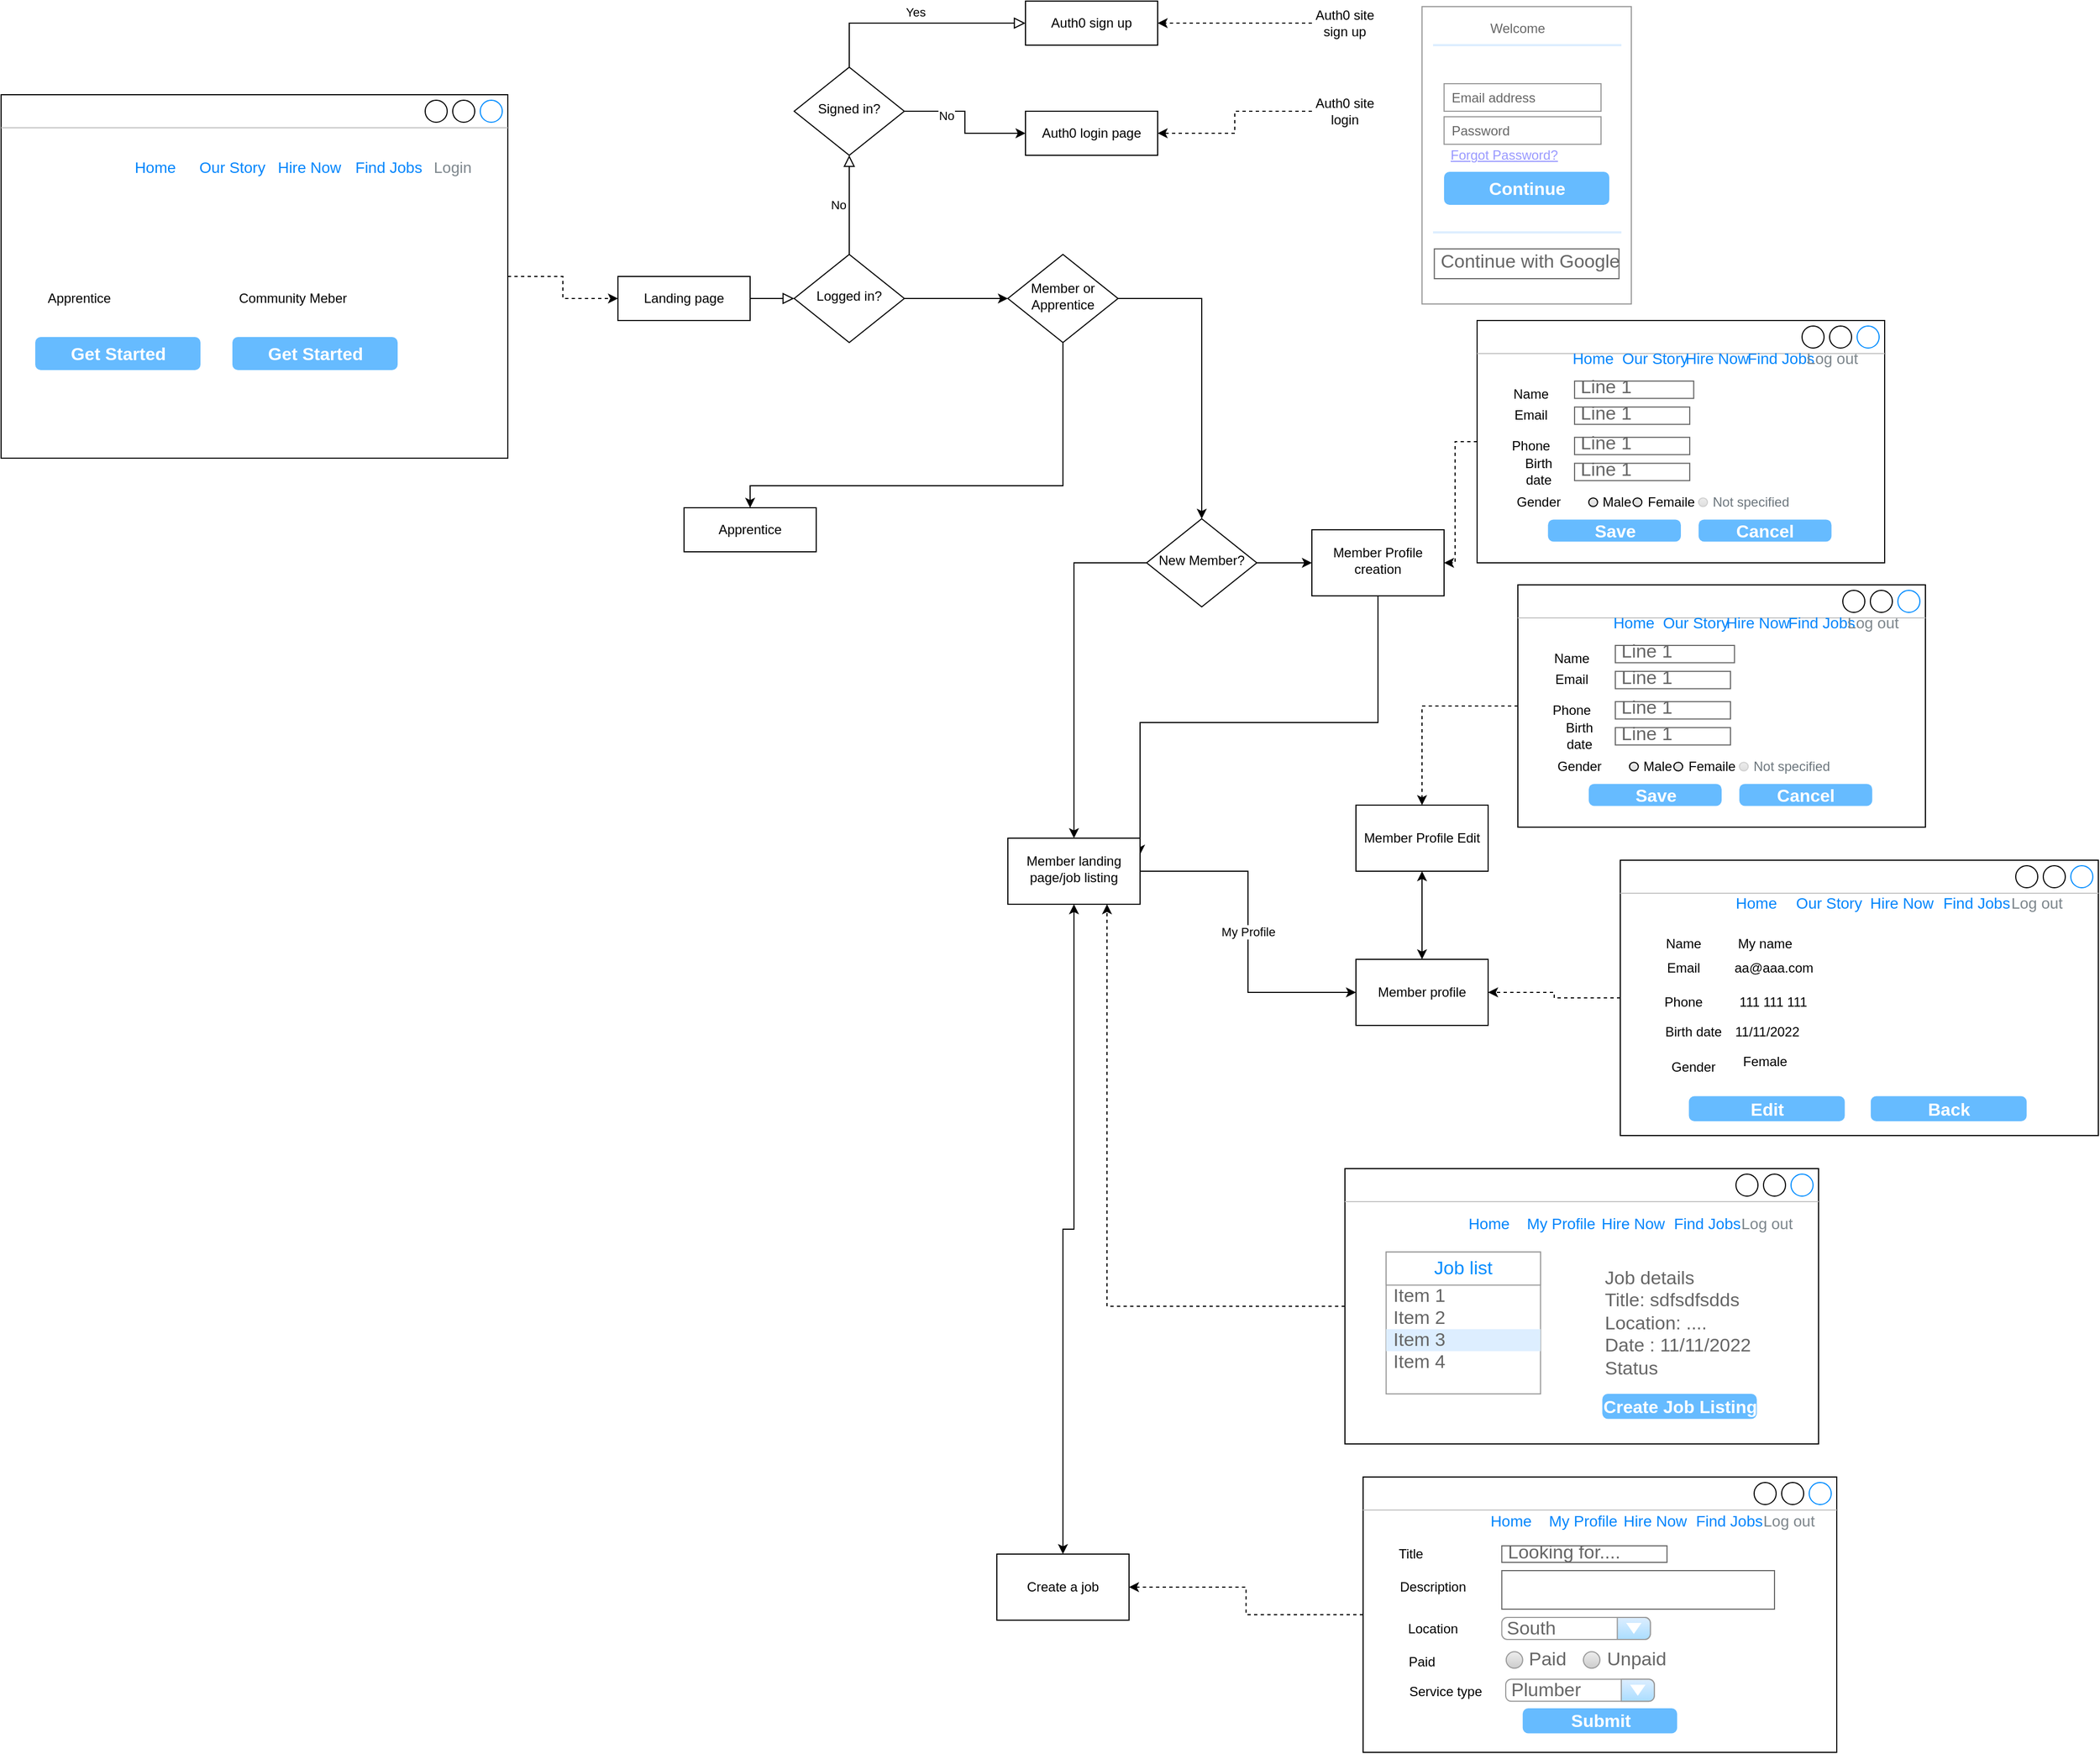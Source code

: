 <mxfile version="15.9.1" type="github">
  <diagram id="C5RBs43oDa-KdzZeNtuy" name="Page-1">
    <mxGraphModel dx="4432" dy="1905" grid="1" gridSize="10" guides="1" tooltips="1" connect="1" arrows="1" fold="1" page="1" pageScale="1" pageWidth="827" pageHeight="1169" math="0" shadow="0">
      <root>
        <mxCell id="WIyWlLk6GJQsqaUBKTNV-0" />
        <mxCell id="WIyWlLk6GJQsqaUBKTNV-1" parent="WIyWlLk6GJQsqaUBKTNV-0" />
        <mxCell id="WIyWlLk6GJQsqaUBKTNV-2" value="" style="rounded=0;html=1;jettySize=auto;orthogonalLoop=1;fontSize=11;endArrow=block;endFill=0;endSize=8;strokeWidth=1;shadow=0;labelBackgroundColor=none;edgeStyle=orthogonalEdgeStyle;" parent="WIyWlLk6GJQsqaUBKTNV-1" source="WIyWlLk6GJQsqaUBKTNV-3" target="WIyWlLk6GJQsqaUBKTNV-6" edge="1">
          <mxGeometry relative="1" as="geometry" />
        </mxCell>
        <mxCell id="WIyWlLk6GJQsqaUBKTNV-3" value="Landing page" style="rounded=0;whiteSpace=wrap;html=1;fontSize=12;glass=0;strokeWidth=1;shadow=0;" parent="WIyWlLk6GJQsqaUBKTNV-1" vertex="1">
          <mxGeometry x="10" y="260" width="120" height="40" as="geometry" />
        </mxCell>
        <mxCell id="WIyWlLk6GJQsqaUBKTNV-5" value="No" style="edgeStyle=orthogonalEdgeStyle;rounded=0;html=1;jettySize=auto;orthogonalLoop=1;fontSize=11;endArrow=block;endFill=0;endSize=8;strokeWidth=1;shadow=0;labelBackgroundColor=none;entryX=0.5;entryY=1;entryDx=0;entryDy=0;exitX=0.5;exitY=0;exitDx=0;exitDy=0;" parent="WIyWlLk6GJQsqaUBKTNV-1" source="WIyWlLk6GJQsqaUBKTNV-6" target="eFTnabdDzmHTs7a5SszN-0" edge="1">
          <mxGeometry y="10" relative="1" as="geometry">
            <mxPoint as="offset" />
          </mxGeometry>
        </mxCell>
        <mxCell id="eFTnabdDzmHTs7a5SszN-3" value="" style="edgeStyle=orthogonalEdgeStyle;rounded=0;orthogonalLoop=1;jettySize=auto;html=1;" edge="1" parent="WIyWlLk6GJQsqaUBKTNV-1" source="WIyWlLk6GJQsqaUBKTNV-6" target="eFTnabdDzmHTs7a5SszN-2">
          <mxGeometry relative="1" as="geometry" />
        </mxCell>
        <mxCell id="WIyWlLk6GJQsqaUBKTNV-6" value="Logged in?" style="rhombus;whiteSpace=wrap;html=1;shadow=0;fontFamily=Helvetica;fontSize=12;align=center;strokeWidth=1;spacing=6;spacingTop=-4;" parent="WIyWlLk6GJQsqaUBKTNV-1" vertex="1">
          <mxGeometry x="170" y="240" width="100" height="80" as="geometry" />
        </mxCell>
        <mxCell id="WIyWlLk6GJQsqaUBKTNV-7" value="Auth0 login page" style="rounded=0;whiteSpace=wrap;html=1;fontSize=12;glass=0;strokeWidth=1;shadow=0;" parent="WIyWlLk6GJQsqaUBKTNV-1" vertex="1">
          <mxGeometry x="380" y="110" width="120" height="40" as="geometry" />
        </mxCell>
        <mxCell id="WIyWlLk6GJQsqaUBKTNV-9" value="Yes" style="edgeStyle=orthogonalEdgeStyle;rounded=0;html=1;jettySize=auto;orthogonalLoop=1;fontSize=11;endArrow=block;endFill=0;endSize=8;strokeWidth=1;shadow=0;labelBackgroundColor=none;exitX=0.5;exitY=0;exitDx=0;exitDy=0;entryX=0;entryY=0.5;entryDx=0;entryDy=0;" parent="WIyWlLk6GJQsqaUBKTNV-1" source="eFTnabdDzmHTs7a5SszN-0" target="WIyWlLk6GJQsqaUBKTNV-12" edge="1">
          <mxGeometry y="10" relative="1" as="geometry">
            <mxPoint as="offset" />
            <mxPoint x="270" y="400" as="sourcePoint" />
          </mxGeometry>
        </mxCell>
        <mxCell id="WIyWlLk6GJQsqaUBKTNV-11" value="Apprentice" style="rounded=0;whiteSpace=wrap;html=1;fontSize=12;glass=0;strokeWidth=1;shadow=0;" parent="WIyWlLk6GJQsqaUBKTNV-1" vertex="1">
          <mxGeometry x="70" y="470" width="120" height="40" as="geometry" />
        </mxCell>
        <mxCell id="WIyWlLk6GJQsqaUBKTNV-12" value="Auth0 sign up" style="rounded=0;whiteSpace=wrap;html=1;fontSize=12;glass=0;strokeWidth=1;shadow=0;" parent="WIyWlLk6GJQsqaUBKTNV-1" vertex="1">
          <mxGeometry x="380" y="10" width="120" height="40" as="geometry" />
        </mxCell>
        <mxCell id="eFTnabdDzmHTs7a5SszN-1" value="" style="edgeStyle=orthogonalEdgeStyle;rounded=0;orthogonalLoop=1;jettySize=auto;html=1;" edge="1" parent="WIyWlLk6GJQsqaUBKTNV-1" source="eFTnabdDzmHTs7a5SszN-0" target="WIyWlLk6GJQsqaUBKTNV-7">
          <mxGeometry relative="1" as="geometry" />
        </mxCell>
        <mxCell id="eFTnabdDzmHTs7a5SszN-11" value="No" style="edgeLabel;html=1;align=center;verticalAlign=middle;resizable=0;points=[];" vertex="1" connectable="0" parent="eFTnabdDzmHTs7a5SszN-1">
          <mxGeometry x="-0.414" y="-4" relative="1" as="geometry">
            <mxPoint as="offset" />
          </mxGeometry>
        </mxCell>
        <mxCell id="eFTnabdDzmHTs7a5SszN-0" value="Signed in?" style="rhombus;whiteSpace=wrap;html=1;shadow=0;fontFamily=Helvetica;fontSize=12;align=center;strokeWidth=1;spacing=6;spacingTop=-4;" vertex="1" parent="WIyWlLk6GJQsqaUBKTNV-1">
          <mxGeometry x="170" y="70" width="100" height="80" as="geometry" />
        </mxCell>
        <mxCell id="eFTnabdDzmHTs7a5SszN-4" value="" style="edgeStyle=orthogonalEdgeStyle;rounded=0;orthogonalLoop=1;jettySize=auto;html=1;exitX=0.5;exitY=1;exitDx=0;exitDy=0;" edge="1" parent="WIyWlLk6GJQsqaUBKTNV-1" source="eFTnabdDzmHTs7a5SszN-2" target="WIyWlLk6GJQsqaUBKTNV-11">
          <mxGeometry relative="1" as="geometry">
            <Array as="points">
              <mxPoint x="414" y="450" />
              <mxPoint x="130" y="450" />
            </Array>
          </mxGeometry>
        </mxCell>
        <mxCell id="eFTnabdDzmHTs7a5SszN-8" value="" style="edgeStyle=orthogonalEdgeStyle;rounded=0;orthogonalLoop=1;jettySize=auto;html=1;entryX=0.5;entryY=0;entryDx=0;entryDy=0;" edge="1" parent="WIyWlLk6GJQsqaUBKTNV-1" source="eFTnabdDzmHTs7a5SszN-2" target="eFTnabdDzmHTs7a5SszN-56">
          <mxGeometry relative="1" as="geometry" />
        </mxCell>
        <mxCell id="eFTnabdDzmHTs7a5SszN-2" value="Member or Apprentice" style="rhombus;whiteSpace=wrap;html=1;shadow=0;fontFamily=Helvetica;fontSize=12;align=center;strokeWidth=1;spacing=6;spacingTop=-4;" vertex="1" parent="WIyWlLk6GJQsqaUBKTNV-1">
          <mxGeometry x="364" y="240" width="100" height="80" as="geometry" />
        </mxCell>
        <mxCell id="eFTnabdDzmHTs7a5SszN-105" style="edgeStyle=orthogonalEdgeStyle;rounded=0;orthogonalLoop=1;jettySize=auto;html=1;entryX=1;entryY=0.25;entryDx=0;entryDy=0;" edge="1" parent="WIyWlLk6GJQsqaUBKTNV-1" source="eFTnabdDzmHTs7a5SszN-7" target="eFTnabdDzmHTs7a5SszN-58">
          <mxGeometry relative="1" as="geometry">
            <Array as="points">
              <mxPoint x="700" y="665" />
            </Array>
          </mxGeometry>
        </mxCell>
        <mxCell id="eFTnabdDzmHTs7a5SszN-7" value="Member Profile creation" style="whiteSpace=wrap;html=1;shadow=0;strokeWidth=1;spacing=6;spacingTop=-4;" vertex="1" parent="WIyWlLk6GJQsqaUBKTNV-1">
          <mxGeometry x="640" y="490" width="120" height="60" as="geometry" />
        </mxCell>
        <mxCell id="eFTnabdDzmHTs7a5SszN-16" style="edgeStyle=orthogonalEdgeStyle;rounded=0;orthogonalLoop=1;jettySize=auto;html=1;entryX=1;entryY=0.5;entryDx=0;entryDy=0;dashed=1;" edge="1" parent="WIyWlLk6GJQsqaUBKTNV-1" source="eFTnabdDzmHTs7a5SszN-12" target="WIyWlLk6GJQsqaUBKTNV-12">
          <mxGeometry relative="1" as="geometry" />
        </mxCell>
        <mxCell id="eFTnabdDzmHTs7a5SszN-12" value="Auth0 site sign up" style="text;html=1;strokeColor=none;fillColor=none;align=center;verticalAlign=middle;whiteSpace=wrap;rounded=0;" vertex="1" parent="WIyWlLk6GJQsqaUBKTNV-1">
          <mxGeometry x="640" y="15" width="60" height="30" as="geometry" />
        </mxCell>
        <mxCell id="eFTnabdDzmHTs7a5SszN-15" style="edgeStyle=orthogonalEdgeStyle;rounded=0;orthogonalLoop=1;jettySize=auto;html=1;entryX=1;entryY=0.5;entryDx=0;entryDy=0;dashed=1;" edge="1" parent="WIyWlLk6GJQsqaUBKTNV-1" source="eFTnabdDzmHTs7a5SszN-13" target="WIyWlLk6GJQsqaUBKTNV-7">
          <mxGeometry relative="1" as="geometry" />
        </mxCell>
        <mxCell id="eFTnabdDzmHTs7a5SszN-13" value="Auth0 site login" style="text;html=1;strokeColor=none;fillColor=none;align=center;verticalAlign=middle;whiteSpace=wrap;rounded=0;" vertex="1" parent="WIyWlLk6GJQsqaUBKTNV-1">
          <mxGeometry x="640" y="95" width="60" height="30" as="geometry" />
        </mxCell>
        <mxCell id="eFTnabdDzmHTs7a5SszN-19" value="" style="strokeWidth=1;shadow=0;dashed=0;align=center;html=1;shape=mxgraph.mockup.forms.rrect;rSize=0;strokeColor=#999999;fillColor=#ffffff;rounded=0;" vertex="1" parent="WIyWlLk6GJQsqaUBKTNV-1">
          <mxGeometry x="740" y="15" width="190" height="270" as="geometry" />
        </mxCell>
        <mxCell id="eFTnabdDzmHTs7a5SszN-20" value="Welcome" style="strokeWidth=1;shadow=0;dashed=0;align=center;html=1;shape=mxgraph.mockup.forms.anchor;fontSize=12;fontColor=#666666;align=left;resizeWidth=1;spacingLeft=0;rounded=0;" vertex="1" parent="eFTnabdDzmHTs7a5SszN-19">
          <mxGeometry width="95" height="20" relative="1" as="geometry">
            <mxPoint x="60" y="10" as="offset" />
          </mxGeometry>
        </mxCell>
        <mxCell id="eFTnabdDzmHTs7a5SszN-21" value="" style="shape=line;strokeColor=#ddeeff;strokeWidth=2;html=1;resizeWidth=1;rounded=0;" vertex="1" parent="eFTnabdDzmHTs7a5SszN-19">
          <mxGeometry width="171" height="10" relative="1" as="geometry">
            <mxPoint x="10" y="30" as="offset" />
          </mxGeometry>
        </mxCell>
        <mxCell id="eFTnabdDzmHTs7a5SszN-23" value="Email address" style="strokeWidth=1;shadow=0;dashed=0;align=center;html=1;shape=mxgraph.mockup.forms.rrect;rSize=0;strokeColor=#999999;fontColor=#666666;align=left;spacingLeft=5;resizeWidth=1;rounded=0;" vertex="1" parent="eFTnabdDzmHTs7a5SszN-19">
          <mxGeometry width="142.5" height="25" relative="1" as="geometry">
            <mxPoint x="20" y="70" as="offset" />
          </mxGeometry>
        </mxCell>
        <mxCell id="eFTnabdDzmHTs7a5SszN-24" value="" style="strokeWidth=1;shadow=0;dashed=0;align=center;html=1;shape=mxgraph.mockup.forms.anchor;fontSize=12;fontColor=#666666;align=left;resizeWidth=1;spacingLeft=0;rounded=0;" vertex="1" parent="eFTnabdDzmHTs7a5SszN-19">
          <mxGeometry width="95" height="20" relative="1" as="geometry">
            <mxPoint x="10" y="95" as="offset" />
          </mxGeometry>
        </mxCell>
        <mxCell id="eFTnabdDzmHTs7a5SszN-25" value="Password" style="strokeWidth=1;shadow=0;dashed=0;align=center;html=1;shape=mxgraph.mockup.forms.rrect;rSize=0;strokeColor=#999999;fontColor=#666666;align=left;spacingLeft=5;resizeWidth=1;rounded=0;" vertex="1" parent="eFTnabdDzmHTs7a5SszN-19">
          <mxGeometry width="142.5" height="25" relative="1" as="geometry">
            <mxPoint x="20" y="100" as="offset" />
          </mxGeometry>
        </mxCell>
        <mxCell id="eFTnabdDzmHTs7a5SszN-26" value="Continue" style="strokeWidth=1;shadow=0;dashed=0;align=center;html=1;shape=mxgraph.mockup.forms.rrect;rSize=5;strokeColor=none;fontColor=#ffffff;fillColor=#66bbff;fontSize=16;fontStyle=1;rounded=0;" vertex="1" parent="eFTnabdDzmHTs7a5SszN-19">
          <mxGeometry y="1" width="150" height="30" relative="1" as="geometry">
            <mxPoint x="20" y="-120" as="offset" />
          </mxGeometry>
        </mxCell>
        <mxCell id="eFTnabdDzmHTs7a5SszN-27" value="Forgot Password?" style="strokeWidth=1;shadow=0;dashed=0;align=center;html=1;shape=mxgraph.mockup.forms.anchor;fontSize=12;fontColor=#9999ff;align=left;spacingLeft=0;fontStyle=4;resizeWidth=1;rounded=0;" vertex="1" parent="eFTnabdDzmHTs7a5SszN-19">
          <mxGeometry y="1" width="142.5" height="20" relative="1" as="geometry">
            <mxPoint x="24" y="-145" as="offset" />
          </mxGeometry>
        </mxCell>
        <mxCell id="eFTnabdDzmHTs7a5SszN-28" value="" style="shape=line;strokeColor=#ddeeff;strokeWidth=2;html=1;resizeWidth=1;rounded=0;" vertex="1" parent="eFTnabdDzmHTs7a5SszN-19">
          <mxGeometry y="1" width="171" height="10" relative="1" as="geometry">
            <mxPoint x="10" y="-70" as="offset" />
          </mxGeometry>
        </mxCell>
        <mxCell id="eFTnabdDzmHTs7a5SszN-31" value="Continue with Google" style="strokeWidth=1;shadow=0;dashed=0;align=center;html=1;shape=mxgraph.mockup.text.textBox;fontColor=#666666;align=left;fontSize=17;spacingLeft=4;spacingTop=-3;strokeColor=#666666;mainText=;rounded=0;" vertex="1" parent="eFTnabdDzmHTs7a5SszN-19">
          <mxGeometry x="11.176" y="220" width="167.647" height="27" as="geometry" />
        </mxCell>
        <mxCell id="eFTnabdDzmHTs7a5SszN-42" value="" style="group" vertex="1" connectable="0" parent="WIyWlLk6GJQsqaUBKTNV-1">
          <mxGeometry x="-550" y="95" width="460" height="330" as="geometry" />
        </mxCell>
        <mxCell id="eFTnabdDzmHTs7a5SszN-32" value="" style="strokeWidth=1;shadow=0;dashed=0;align=center;html=1;shape=mxgraph.mockup.containers.window;align=left;verticalAlign=top;spacingLeft=8;strokeColor2=#008cff;strokeColor3=#c4c4c4;fontColor=#666666;mainText=;fontSize=17;labelBackgroundColor=none;rounded=0;" vertex="1" parent="eFTnabdDzmHTs7a5SszN-42">
          <mxGeometry width="460" height="330" as="geometry" />
        </mxCell>
        <mxCell id="eFTnabdDzmHTs7a5SszN-33" value="Our Story" style="fillColor=none;strokeColor=none;fontSize=14;fontColor=#0085FC;rounded=0;" vertex="1" parent="eFTnabdDzmHTs7a5SszN-42">
          <mxGeometry x="170" y="50" width="80" height="30" as="geometry" />
        </mxCell>
        <mxCell id="eFTnabdDzmHTs7a5SszN-34" value="Hire Now" style="fillColor=none;strokeColor=none;fontSize=14;fontColor=#0085FC;rounded=0;" vertex="1" parent="eFTnabdDzmHTs7a5SszN-42">
          <mxGeometry x="250" y="50" width="60" height="30" as="geometry" />
        </mxCell>
        <mxCell id="eFTnabdDzmHTs7a5SszN-35" value="Find Jobs" style="fillColor=none;strokeColor=none;fontSize=14;fontColor=#0085FC;rounded=0;" vertex="1" parent="eFTnabdDzmHTs7a5SszN-42">
          <mxGeometry x="322" y="50" width="60" height="30" as="geometry" />
        </mxCell>
        <mxCell id="eFTnabdDzmHTs7a5SszN-36" value="Login" style="fillColor=none;strokeColor=none;fontSize=14;fontColor=#7D868C;rounded=0;" vertex="1" parent="eFTnabdDzmHTs7a5SszN-42">
          <mxGeometry x="370" y="50" width="80" height="30" as="geometry" />
        </mxCell>
        <mxCell id="eFTnabdDzmHTs7a5SszN-37" value="Home" style="fillColor=none;strokeColor=none;fontSize=14;fontColor=#0085FC;rounded=0;" vertex="1" parent="eFTnabdDzmHTs7a5SszN-42">
          <mxGeometry x="100" y="50" width="80" height="30" as="geometry" />
        </mxCell>
        <mxCell id="eFTnabdDzmHTs7a5SszN-38" value="Get Started" style="strokeWidth=1;shadow=0;dashed=0;align=center;html=1;shape=mxgraph.mockup.forms.rrect;rSize=5;strokeColor=none;fontColor=#ffffff;fillColor=#66bbff;fontSize=16;fontStyle=1;rounded=0;" vertex="1" parent="eFTnabdDzmHTs7a5SszN-42">
          <mxGeometry x="31" y="220" width="150" height="30" as="geometry" />
        </mxCell>
        <mxCell id="eFTnabdDzmHTs7a5SszN-39" value="Get Started" style="strokeWidth=1;shadow=0;dashed=0;align=center;html=1;shape=mxgraph.mockup.forms.rrect;rSize=5;strokeColor=none;fontColor=#ffffff;fillColor=#66bbff;fontSize=16;fontStyle=1;rounded=0;" vertex="1" parent="eFTnabdDzmHTs7a5SszN-42">
          <mxGeometry x="210" y="220" width="150" height="30" as="geometry" />
        </mxCell>
        <mxCell id="eFTnabdDzmHTs7a5SszN-40" value="Apprentice" style="text;html=1;strokeColor=none;fillColor=none;align=center;verticalAlign=middle;whiteSpace=wrap;rounded=0;" vertex="1" parent="eFTnabdDzmHTs7a5SszN-42">
          <mxGeometry x="41" y="170" width="60" height="30" as="geometry" />
        </mxCell>
        <mxCell id="eFTnabdDzmHTs7a5SszN-41" value="Community Meber" style="text;html=1;strokeColor=none;fillColor=none;align=center;verticalAlign=middle;whiteSpace=wrap;rounded=0;" vertex="1" parent="eFTnabdDzmHTs7a5SszN-42">
          <mxGeometry x="210" y="170" width="110" height="30" as="geometry" />
        </mxCell>
        <mxCell id="eFTnabdDzmHTs7a5SszN-43" style="edgeStyle=orthogonalEdgeStyle;rounded=0;orthogonalLoop=1;jettySize=auto;html=1;entryX=0;entryY=0.5;entryDx=0;entryDy=0;dashed=1;" edge="1" parent="WIyWlLk6GJQsqaUBKTNV-1" source="eFTnabdDzmHTs7a5SszN-32" target="WIyWlLk6GJQsqaUBKTNV-3">
          <mxGeometry relative="1" as="geometry" />
        </mxCell>
        <mxCell id="eFTnabdDzmHTs7a5SszN-57" value="" style="edgeStyle=orthogonalEdgeStyle;rounded=0;orthogonalLoop=1;jettySize=auto;html=1;" edge="1" parent="WIyWlLk6GJQsqaUBKTNV-1" source="eFTnabdDzmHTs7a5SszN-56" target="eFTnabdDzmHTs7a5SszN-7">
          <mxGeometry relative="1" as="geometry" />
        </mxCell>
        <mxCell id="eFTnabdDzmHTs7a5SszN-59" value="" style="edgeStyle=orthogonalEdgeStyle;rounded=0;orthogonalLoop=1;jettySize=auto;html=1;" edge="1" parent="WIyWlLk6GJQsqaUBKTNV-1" source="eFTnabdDzmHTs7a5SszN-56" target="eFTnabdDzmHTs7a5SszN-58">
          <mxGeometry relative="1" as="geometry" />
        </mxCell>
        <mxCell id="eFTnabdDzmHTs7a5SszN-56" value="New Member?" style="rhombus;whiteSpace=wrap;html=1;shadow=0;fontFamily=Helvetica;fontSize=12;align=center;strokeWidth=1;spacing=6;spacingTop=-4;" vertex="1" parent="WIyWlLk6GJQsqaUBKTNV-1">
          <mxGeometry x="490" y="480" width="100" height="80" as="geometry" />
        </mxCell>
        <mxCell id="eFTnabdDzmHTs7a5SszN-121" value="My Profile" style="edgeStyle=orthogonalEdgeStyle;rounded=0;orthogonalLoop=1;jettySize=auto;html=1;entryX=0;entryY=0.5;entryDx=0;entryDy=0;" edge="1" parent="WIyWlLk6GJQsqaUBKTNV-1" source="eFTnabdDzmHTs7a5SszN-58" target="eFTnabdDzmHTs7a5SszN-120">
          <mxGeometry relative="1" as="geometry" />
        </mxCell>
        <mxCell id="eFTnabdDzmHTs7a5SszN-180" style="edgeStyle=orthogonalEdgeStyle;rounded=0;orthogonalLoop=1;jettySize=auto;html=1;startArrow=classic;startFill=1;entryX=0.5;entryY=0;entryDx=0;entryDy=0;" edge="1" parent="WIyWlLk6GJQsqaUBKTNV-1" source="eFTnabdDzmHTs7a5SszN-58" target="eFTnabdDzmHTs7a5SszN-181">
          <mxGeometry relative="1" as="geometry">
            <mxPoint x="400.0" y="1080" as="targetPoint" />
          </mxGeometry>
        </mxCell>
        <mxCell id="eFTnabdDzmHTs7a5SszN-58" value="Member landing page/job listing" style="whiteSpace=wrap;html=1;shadow=0;strokeWidth=1;spacing=6;spacingTop=-4;" vertex="1" parent="WIyWlLk6GJQsqaUBKTNV-1">
          <mxGeometry x="364" y="770" width="120" height="60" as="geometry" />
        </mxCell>
        <mxCell id="eFTnabdDzmHTs7a5SszN-67" value="" style="group" vertex="1" connectable="0" parent="WIyWlLk6GJQsqaUBKTNV-1">
          <mxGeometry x="670" y="1070" width="430" height="250" as="geometry" />
        </mxCell>
        <mxCell id="eFTnabdDzmHTs7a5SszN-46" value="" style="strokeWidth=1;shadow=0;dashed=0;align=center;html=1;shape=mxgraph.mockup.containers.window;align=left;verticalAlign=top;spacingLeft=8;strokeColor2=#008cff;strokeColor3=#c4c4c4;fontColor=#666666;mainText=;fontSize=17;labelBackgroundColor=none;rounded=0;" vertex="1" parent="eFTnabdDzmHTs7a5SszN-67">
          <mxGeometry width="430" height="250" as="geometry" />
        </mxCell>
        <mxCell id="eFTnabdDzmHTs7a5SszN-47" value="My Profile" style="fillColor=none;strokeColor=none;fontSize=14;fontColor=#0085FC;rounded=0;" vertex="1" parent="eFTnabdDzmHTs7a5SszN-67">
          <mxGeometry x="158.913" y="37.879" width="74.783" height="22.727" as="geometry" />
        </mxCell>
        <mxCell id="eFTnabdDzmHTs7a5SszN-48" value="Hire Now" style="fillColor=none;strokeColor=none;fontSize=14;fontColor=#0085FC;rounded=0;" vertex="1" parent="eFTnabdDzmHTs7a5SszN-67">
          <mxGeometry x="233.696" y="37.879" width="56.087" height="22.727" as="geometry" />
        </mxCell>
        <mxCell id="eFTnabdDzmHTs7a5SszN-49" value="Find Jobs" style="fillColor=none;strokeColor=none;fontSize=14;fontColor=#0085FC;rounded=0;" vertex="1" parent="eFTnabdDzmHTs7a5SszN-67">
          <mxGeometry x="301" y="37.879" width="56.087" height="22.727" as="geometry" />
        </mxCell>
        <mxCell id="eFTnabdDzmHTs7a5SszN-50" value="Log out" style="fillColor=none;strokeColor=none;fontSize=14;fontColor=#7D868C;rounded=0;" vertex="1" parent="eFTnabdDzmHTs7a5SszN-67">
          <mxGeometry x="345.87" y="37.879" width="74.783" height="22.727" as="geometry" />
        </mxCell>
        <mxCell id="eFTnabdDzmHTs7a5SszN-51" value="Home" style="fillColor=none;strokeColor=none;fontSize=14;fontColor=#0085FC;rounded=0;" vertex="1" parent="eFTnabdDzmHTs7a5SszN-67">
          <mxGeometry x="93.478" y="37.879" width="74.783" height="22.727" as="geometry" />
        </mxCell>
        <mxCell id="eFTnabdDzmHTs7a5SszN-53" value="Create Job Listing" style="strokeWidth=1;shadow=0;dashed=0;align=center;html=1;shape=mxgraph.mockup.forms.rrect;rSize=5;strokeColor=none;fontColor=#ffffff;fillColor=#66bbff;fontSize=16;fontStyle=1;rounded=0;" vertex="1" parent="eFTnabdDzmHTs7a5SszN-67">
          <mxGeometry x="233.693" y="204.548" width="140.217" height="22.727" as="geometry" />
        </mxCell>
        <mxCell id="eFTnabdDzmHTs7a5SszN-60" value="" style="strokeWidth=1;shadow=0;dashed=0;align=center;html=1;shape=mxgraph.mockup.forms.rrect;rSize=0;strokeColor=#999999;fillColor=#ffffff;rounded=0;" vertex="1" parent="eFTnabdDzmHTs7a5SszN-67">
          <mxGeometry x="37.391" y="75.758" width="140.217" height="128.788" as="geometry" />
        </mxCell>
        <mxCell id="eFTnabdDzmHTs7a5SszN-61" value="Job list" style="strokeWidth=1;shadow=0;dashed=0;align=center;html=1;shape=mxgraph.mockup.forms.rrect;rSize=0;strokeColor=#999999;fontColor=#008cff;fontSize=17;fillColor=#ffffff;resizeWidth=1;rounded=0;" vertex="1" parent="eFTnabdDzmHTs7a5SszN-60">
          <mxGeometry width="140.217" height="30" relative="1" as="geometry" />
        </mxCell>
        <mxCell id="eFTnabdDzmHTs7a5SszN-62" value="Item 1" style="strokeWidth=1;shadow=0;dashed=0;align=center;html=1;shape=mxgraph.mockup.forms.anchor;fontSize=17;fontColor=#666666;align=left;spacingLeft=5;resizeWidth=1;rounded=0;" vertex="1" parent="eFTnabdDzmHTs7a5SszN-60">
          <mxGeometry width="140.217" height="20" relative="1" as="geometry">
            <mxPoint y="30" as="offset" />
          </mxGeometry>
        </mxCell>
        <mxCell id="eFTnabdDzmHTs7a5SszN-63" value="Item 2" style="strokeWidth=1;shadow=0;dashed=0;align=center;html=1;shape=mxgraph.mockup.forms.anchor;fontSize=17;fontColor=#666666;align=left;spacingLeft=5;resizeWidth=1;rounded=0;" vertex="1" parent="eFTnabdDzmHTs7a5SszN-60">
          <mxGeometry width="140.217" height="20" relative="1" as="geometry">
            <mxPoint y="50" as="offset" />
          </mxGeometry>
        </mxCell>
        <mxCell id="eFTnabdDzmHTs7a5SszN-64" value="Item 3" style="strokeWidth=1;shadow=0;dashed=0;align=center;html=1;shape=mxgraph.mockup.forms.rrect;rSize=0;fontSize=17;fontColor=#666666;align=left;spacingLeft=5;fillColor=#ddeeff;strokeColor=none;resizeWidth=1;rounded=0;" vertex="1" parent="eFTnabdDzmHTs7a5SszN-60">
          <mxGeometry width="140.217" height="20" relative="1" as="geometry">
            <mxPoint y="70" as="offset" />
          </mxGeometry>
        </mxCell>
        <mxCell id="eFTnabdDzmHTs7a5SszN-65" value="Item 4" style="strokeWidth=1;shadow=0;dashed=0;align=center;html=1;shape=mxgraph.mockup.forms.anchor;fontSize=17;fontColor=#666666;align=left;spacingLeft=5;resizeWidth=1;rounded=0;" vertex="1" parent="eFTnabdDzmHTs7a5SszN-60">
          <mxGeometry width="140.217" height="20" relative="1" as="geometry">
            <mxPoint y="90" as="offset" />
          </mxGeometry>
        </mxCell>
        <mxCell id="eFTnabdDzmHTs7a5SszN-66" value="Job details&lt;br&gt;Title: sdfsdfsdds&lt;br&gt;Location: ....&lt;br&gt;Date : 11/11/2022&lt;br&gt;Status" style="strokeWidth=1;shadow=0;dashed=0;align=center;html=1;shape=mxgraph.mockup.text.bulletedList;textColor=#666666;mainText=,,,,;textSize=17;bulletStyle=none;strokeColor=none;fillColor=none;align=left;verticalAlign=top;fontSize=17;fontColor=#666666;rounded=0;" vertex="1" parent="eFTnabdDzmHTs7a5SszN-67">
          <mxGeometry x="233.696" y="83.333" width="140.217" height="83.333" as="geometry" />
        </mxCell>
        <mxCell id="eFTnabdDzmHTs7a5SszN-83" style="edgeStyle=orthogonalEdgeStyle;rounded=0;orthogonalLoop=1;jettySize=auto;html=1;entryX=0.75;entryY=1;entryDx=0;entryDy=0;dashed=1;" edge="1" parent="WIyWlLk6GJQsqaUBKTNV-1" source="eFTnabdDzmHTs7a5SszN-46" target="eFTnabdDzmHTs7a5SszN-58">
          <mxGeometry relative="1" as="geometry" />
        </mxCell>
        <mxCell id="eFTnabdDzmHTs7a5SszN-118" style="edgeStyle=orthogonalEdgeStyle;rounded=0;orthogonalLoop=1;jettySize=auto;html=1;entryX=1;entryY=0.5;entryDx=0;entryDy=0;dashed=1;" edge="1" parent="WIyWlLk6GJQsqaUBKTNV-1" source="eFTnabdDzmHTs7a5SszN-85" target="eFTnabdDzmHTs7a5SszN-7">
          <mxGeometry relative="1" as="geometry" />
        </mxCell>
        <mxCell id="eFTnabdDzmHTs7a5SszN-154" value="" style="edgeStyle=orthogonalEdgeStyle;rounded=0;orthogonalLoop=1;jettySize=auto;html=1;startArrow=classic;startFill=1;" edge="1" parent="WIyWlLk6GJQsqaUBKTNV-1" source="eFTnabdDzmHTs7a5SszN-120" target="eFTnabdDzmHTs7a5SszN-153">
          <mxGeometry relative="1" as="geometry" />
        </mxCell>
        <mxCell id="eFTnabdDzmHTs7a5SszN-120" value="Member profile" style="rounded=0;whiteSpace=wrap;html=1;" vertex="1" parent="WIyWlLk6GJQsqaUBKTNV-1">
          <mxGeometry x="680" y="880" width="120" height="60" as="geometry" />
        </mxCell>
        <mxCell id="eFTnabdDzmHTs7a5SszN-149" style="edgeStyle=orthogonalEdgeStyle;rounded=0;orthogonalLoop=1;jettySize=auto;html=1;entryX=1;entryY=0.5;entryDx=0;entryDy=0;dashed=1;" edge="1" parent="WIyWlLk6GJQsqaUBKTNV-1" source="eFTnabdDzmHTs7a5SszN-122" target="eFTnabdDzmHTs7a5SszN-120">
          <mxGeometry relative="1" as="geometry" />
        </mxCell>
        <mxCell id="eFTnabdDzmHTs7a5SszN-153" value="Member Profile Edit" style="whiteSpace=wrap;html=1;rounded=0;" vertex="1" parent="WIyWlLk6GJQsqaUBKTNV-1">
          <mxGeometry x="680" y="740" width="120" height="60" as="geometry" />
        </mxCell>
        <mxCell id="eFTnabdDzmHTs7a5SszN-175" value="" style="group" vertex="1" connectable="0" parent="WIyWlLk6GJQsqaUBKTNV-1">
          <mxGeometry x="827" y="540" width="370" height="220" as="geometry" />
        </mxCell>
        <mxCell id="eFTnabdDzmHTs7a5SszN-155" value="" style="strokeWidth=1;shadow=0;dashed=0;align=center;html=1;shape=mxgraph.mockup.containers.window;align=left;verticalAlign=top;spacingLeft=8;strokeColor2=#008cff;strokeColor3=#c4c4c4;fontColor=#666666;mainText=;fontSize=17;labelBackgroundColor=none;rounded=0;" vertex="1" parent="eFTnabdDzmHTs7a5SszN-175">
          <mxGeometry width="370.0" height="220" as="geometry" />
        </mxCell>
        <mxCell id="eFTnabdDzmHTs7a5SszN-156" value="Our Story" style="fillColor=none;strokeColor=none;fontSize=14;fontColor=#0085FC;rounded=0;" vertex="1" parent="eFTnabdDzmHTs7a5SszN-175">
          <mxGeometry x="129.5" y="23.575" width="64.348" height="20" as="geometry" />
        </mxCell>
        <mxCell id="eFTnabdDzmHTs7a5SszN-157" value="Hire Now" style="fillColor=none;strokeColor=none;fontSize=14;fontColor=#0085FC;rounded=0;" vertex="1" parent="eFTnabdDzmHTs7a5SszN-175">
          <mxGeometry x="193.848" y="23.575" width="48.261" height="20" as="geometry" />
        </mxCell>
        <mxCell id="eFTnabdDzmHTs7a5SszN-158" value="Find Jobs" style="fillColor=none;strokeColor=none;fontSize=14;fontColor=#0085FC;rounded=0;" vertex="1" parent="eFTnabdDzmHTs7a5SszN-175">
          <mxGeometry x="251.761" y="23.575" width="48.261" height="20" as="geometry" />
        </mxCell>
        <mxCell id="eFTnabdDzmHTs7a5SszN-159" value="Log out" style="fillColor=none;strokeColor=none;fontSize=14;fontColor=#7D868C;rounded=0;" vertex="1" parent="eFTnabdDzmHTs7a5SszN-175">
          <mxGeometry x="290.37" y="23.575" width="64.348" height="20" as="geometry" />
        </mxCell>
        <mxCell id="eFTnabdDzmHTs7a5SszN-160" value="Home" style="fillColor=none;strokeColor=none;fontSize=14;fontColor=#0085FC;rounded=0;" vertex="1" parent="eFTnabdDzmHTs7a5SszN-175">
          <mxGeometry x="73.196" y="23.575" width="64.348" height="20" as="geometry" />
        </mxCell>
        <mxCell id="eFTnabdDzmHTs7a5SszN-161" value="Save" style="strokeWidth=1;shadow=0;dashed=0;align=center;html=1;shape=mxgraph.mockup.forms.rrect;rSize=5;strokeColor=none;fontColor=#ffffff;fillColor=#66bbff;fontSize=16;fontStyle=1;rounded=0;" vertex="1" parent="eFTnabdDzmHTs7a5SszN-175">
          <mxGeometry x="64.348" y="180.711" width="120.652" height="20" as="geometry" />
        </mxCell>
        <mxCell id="eFTnabdDzmHTs7a5SszN-162" value="Line 1" style="strokeWidth=1;shadow=0;dashed=0;align=center;html=1;shape=mxgraph.mockup.text.textBox;fontColor=#666666;align=left;fontSize=17;spacingLeft=4;spacingTop=-3;strokeColor=#666666;mainText=;rounded=0;" vertex="1" parent="eFTnabdDzmHTs7a5SszN-175">
          <mxGeometry x="88.478" y="55" width="108.185" height="15.714" as="geometry" />
        </mxCell>
        <mxCell id="eFTnabdDzmHTs7a5SszN-163" value="Name" style="text;html=1;strokeColor=none;fillColor=none;align=center;verticalAlign=middle;whiteSpace=wrap;rounded=0;" vertex="1" parent="eFTnabdDzmHTs7a5SszN-175">
          <mxGeometry x="24.935" y="55" width="48.261" height="23.571" as="geometry" />
        </mxCell>
        <mxCell id="eFTnabdDzmHTs7a5SszN-164" value="Line 1" style="strokeWidth=1;shadow=0;dashed=0;align=center;html=1;shape=mxgraph.mockup.text.textBox;fontColor=#666666;align=left;fontSize=17;spacingLeft=4;spacingTop=-3;strokeColor=#666666;mainText=;rounded=0;" vertex="1" parent="eFTnabdDzmHTs7a5SszN-175">
          <mxGeometry x="88.478" y="78.571" width="104.565" height="15.714" as="geometry" />
        </mxCell>
        <mxCell id="eFTnabdDzmHTs7a5SszN-165" value="Phone" style="text;html=1;strokeColor=none;fillColor=none;align=center;verticalAlign=middle;whiteSpace=wrap;rounded=0;" vertex="1" parent="eFTnabdDzmHTs7a5SszN-175">
          <mxGeometry x="24.935" y="102.143" width="48.261" height="23.571" as="geometry" />
        </mxCell>
        <mxCell id="eFTnabdDzmHTs7a5SszN-166" value="Email&lt;br&gt;" style="text;html=1;strokeColor=none;fillColor=none;align=center;verticalAlign=middle;whiteSpace=wrap;rounded=0;" vertex="1" parent="eFTnabdDzmHTs7a5SszN-175">
          <mxGeometry x="24.935" y="74.643" width="48.261" height="23.571" as="geometry" />
        </mxCell>
        <mxCell id="eFTnabdDzmHTs7a5SszN-167" value="Birth date" style="text;html=1;strokeColor=none;fillColor=none;align=center;verticalAlign=middle;whiteSpace=wrap;rounded=0;" vertex="1" parent="eFTnabdDzmHTs7a5SszN-175">
          <mxGeometry x="32.174" y="125.714" width="48.261" height="23.571" as="geometry" />
        </mxCell>
        <mxCell id="eFTnabdDzmHTs7a5SszN-168" value="Gender" style="text;html=1;strokeColor=none;fillColor=none;align=center;verticalAlign=middle;whiteSpace=wrap;rounded=0;" vertex="1" parent="eFTnabdDzmHTs7a5SszN-175">
          <mxGeometry x="32.174" y="153.214" width="48.261" height="23.571" as="geometry" />
        </mxCell>
        <mxCell id="eFTnabdDzmHTs7a5SszN-169" value="Line 1" style="strokeWidth=1;shadow=0;dashed=0;align=center;html=1;shape=mxgraph.mockup.text.textBox;fontColor=#666666;align=left;fontSize=17;spacingLeft=4;spacingTop=-3;strokeColor=#666666;mainText=;rounded=0;" vertex="1" parent="eFTnabdDzmHTs7a5SszN-175">
          <mxGeometry x="88.478" y="106.071" width="104.565" height="15.714" as="geometry" />
        </mxCell>
        <mxCell id="eFTnabdDzmHTs7a5SszN-170" value="Line 1" style="strokeWidth=1;shadow=0;dashed=0;align=center;html=1;shape=mxgraph.mockup.text.textBox;fontColor=#666666;align=left;fontSize=17;spacingLeft=4;spacingTop=-3;strokeColor=#666666;mainText=;rounded=0;" vertex="1" parent="eFTnabdDzmHTs7a5SszN-175">
          <mxGeometry x="88.478" y="129.643" width="104.565" height="15.714" as="geometry" />
        </mxCell>
        <mxCell id="eFTnabdDzmHTs7a5SszN-171" value="Male&lt;span style=&quot;white-space: pre&quot;&gt;	&lt;/span&gt;" style="html=1;shadow=0;dashed=0;shape=mxgraph.bootstrap.radioButton2;labelPosition=right;verticalLabelPosition=middle;align=left;verticalAlign=middle;gradientColor=#DEDEDE;fillColor=#EDEDED;checked=0;spacing=5;checkedFill=#0085FC;checkedStroke=#ffffff;rounded=0;" vertex="1" parent="eFTnabdDzmHTs7a5SszN-175">
          <mxGeometry x="101.348" y="161.071" width="8.043" height="7.857" as="geometry" />
        </mxCell>
        <mxCell id="eFTnabdDzmHTs7a5SszN-172" value="Femaile" style="html=1;shadow=0;dashed=0;shape=mxgraph.bootstrap.radioButton2;labelPosition=right;verticalLabelPosition=middle;align=left;verticalAlign=middle;gradientColor=#DEDEDE;fillColor=#EDEDED;checked=0;spacing=5;checkedFill=#0085FC;checkedStroke=#ffffff;rounded=0;" vertex="1" parent="eFTnabdDzmHTs7a5SszN-175">
          <mxGeometry x="141.565" y="161.071" width="8.043" height="7.857" as="geometry" />
        </mxCell>
        <mxCell id="eFTnabdDzmHTs7a5SszN-173" value="Not specified" style="html=1;shadow=0;dashed=0;shape=mxgraph.bootstrap.radioButton2;labelPosition=right;verticalLabelPosition=middle;align=left;verticalAlign=middle;gradientColor=#DEDEDE;fillColor=#EDEDED;checked=0;strokeColor=#D0D0D0;spacing=5;fontColor=#6C767D;checkedFill=#0085FC;checkedStroke=#ffffff;rounded=0;" vertex="1" parent="eFTnabdDzmHTs7a5SszN-175">
          <mxGeometry x="201.087" y="161.071" width="8.043" height="7.857" as="geometry" />
        </mxCell>
        <mxCell id="eFTnabdDzmHTs7a5SszN-174" value="Cancel" style="strokeWidth=1;shadow=0;dashed=0;align=center;html=1;shape=mxgraph.mockup.forms.rrect;rSize=5;strokeColor=none;fontColor=#ffffff;fillColor=#66bbff;fontSize=16;fontStyle=1;rounded=0;" vertex="1" parent="eFTnabdDzmHTs7a5SszN-175">
          <mxGeometry x="201.087" y="180.711" width="120.652" height="20" as="geometry" />
        </mxCell>
        <mxCell id="eFTnabdDzmHTs7a5SszN-176" value="" style="group" vertex="1" connectable="0" parent="WIyWlLk6GJQsqaUBKTNV-1">
          <mxGeometry x="790" y="300" width="370" height="220" as="geometry" />
        </mxCell>
        <mxCell id="eFTnabdDzmHTs7a5SszN-85" value="" style="strokeWidth=1;shadow=0;dashed=0;align=center;html=1;shape=mxgraph.mockup.containers.window;align=left;verticalAlign=top;spacingLeft=8;strokeColor2=#008cff;strokeColor3=#c4c4c4;fontColor=#666666;mainText=;fontSize=17;labelBackgroundColor=none;rounded=0;" vertex="1" parent="eFTnabdDzmHTs7a5SszN-176">
          <mxGeometry width="370" height="220" as="geometry" />
        </mxCell>
        <mxCell id="eFTnabdDzmHTs7a5SszN-86" value="Our Story" style="fillColor=none;strokeColor=none;fontSize=14;fontColor=#0085FC;rounded=0;" vertex="1" parent="eFTnabdDzmHTs7a5SszN-176">
          <mxGeometry x="129.5" y="23.575" width="64.348" height="20" as="geometry" />
        </mxCell>
        <mxCell id="eFTnabdDzmHTs7a5SszN-87" value="Hire Now" style="fillColor=none;strokeColor=none;fontSize=14;fontColor=#0085FC;rounded=0;" vertex="1" parent="eFTnabdDzmHTs7a5SszN-176">
          <mxGeometry x="193.848" y="23.575" width="48.261" height="20" as="geometry" />
        </mxCell>
        <mxCell id="eFTnabdDzmHTs7a5SszN-88" value="Find Jobs" style="fillColor=none;strokeColor=none;fontSize=14;fontColor=#0085FC;rounded=0;" vertex="1" parent="eFTnabdDzmHTs7a5SszN-176">
          <mxGeometry x="251.761" y="23.575" width="48.261" height="20" as="geometry" />
        </mxCell>
        <mxCell id="eFTnabdDzmHTs7a5SszN-89" value="Log out" style="fillColor=none;strokeColor=none;fontSize=14;fontColor=#7D868C;rounded=0;" vertex="1" parent="eFTnabdDzmHTs7a5SszN-176">
          <mxGeometry x="290.37" y="23.575" width="64.348" height="20" as="geometry" />
        </mxCell>
        <mxCell id="eFTnabdDzmHTs7a5SszN-90" value="Home" style="fillColor=none;strokeColor=none;fontSize=14;fontColor=#0085FC;rounded=0;" vertex="1" parent="eFTnabdDzmHTs7a5SszN-176">
          <mxGeometry x="73.196" y="23.575" width="64.348" height="20" as="geometry" />
        </mxCell>
        <mxCell id="eFTnabdDzmHTs7a5SszN-91" value="Save" style="strokeWidth=1;shadow=0;dashed=0;align=center;html=1;shape=mxgraph.mockup.forms.rrect;rSize=5;strokeColor=none;fontColor=#ffffff;fillColor=#66bbff;fontSize=16;fontStyle=1;rounded=0;" vertex="1" parent="eFTnabdDzmHTs7a5SszN-176">
          <mxGeometry x="64.348" y="180.711" width="120.652" height="20" as="geometry" />
        </mxCell>
        <mxCell id="eFTnabdDzmHTs7a5SszN-100" value="Line 1" style="strokeWidth=1;shadow=0;dashed=0;align=center;html=1;shape=mxgraph.mockup.text.textBox;fontColor=#666666;align=left;fontSize=17;spacingLeft=4;spacingTop=-3;strokeColor=#666666;mainText=;rounded=0;" vertex="1" parent="eFTnabdDzmHTs7a5SszN-176">
          <mxGeometry x="88.478" y="55" width="108.185" height="15.714" as="geometry" />
        </mxCell>
        <mxCell id="eFTnabdDzmHTs7a5SszN-101" value="Name" style="text;html=1;strokeColor=none;fillColor=none;align=center;verticalAlign=middle;whiteSpace=wrap;rounded=0;" vertex="1" parent="eFTnabdDzmHTs7a5SszN-176">
          <mxGeometry x="24.935" y="55" width="48.261" height="23.571" as="geometry" />
        </mxCell>
        <mxCell id="eFTnabdDzmHTs7a5SszN-102" value="Line 1" style="strokeWidth=1;shadow=0;dashed=0;align=center;html=1;shape=mxgraph.mockup.text.textBox;fontColor=#666666;align=left;fontSize=17;spacingLeft=4;spacingTop=-3;strokeColor=#666666;mainText=;rounded=0;" vertex="1" parent="eFTnabdDzmHTs7a5SszN-176">
          <mxGeometry x="88.478" y="78.571" width="104.565" height="15.714" as="geometry" />
        </mxCell>
        <mxCell id="eFTnabdDzmHTs7a5SszN-103" value="Phone" style="text;html=1;strokeColor=none;fillColor=none;align=center;verticalAlign=middle;whiteSpace=wrap;rounded=0;" vertex="1" parent="eFTnabdDzmHTs7a5SszN-176">
          <mxGeometry x="24.935" y="102.143" width="48.261" height="23.571" as="geometry" />
        </mxCell>
        <mxCell id="eFTnabdDzmHTs7a5SszN-106" value="Email&lt;br&gt;" style="text;html=1;strokeColor=none;fillColor=none;align=center;verticalAlign=middle;whiteSpace=wrap;rounded=0;" vertex="1" parent="eFTnabdDzmHTs7a5SszN-176">
          <mxGeometry x="24.935" y="74.643" width="48.261" height="23.571" as="geometry" />
        </mxCell>
        <mxCell id="eFTnabdDzmHTs7a5SszN-107" value="Birth date" style="text;html=1;strokeColor=none;fillColor=none;align=center;verticalAlign=middle;whiteSpace=wrap;rounded=0;" vertex="1" parent="eFTnabdDzmHTs7a5SszN-176">
          <mxGeometry x="32.174" y="125.714" width="48.261" height="23.571" as="geometry" />
        </mxCell>
        <mxCell id="eFTnabdDzmHTs7a5SszN-108" value="Gender" style="text;html=1;strokeColor=none;fillColor=none;align=center;verticalAlign=middle;whiteSpace=wrap;rounded=0;" vertex="1" parent="eFTnabdDzmHTs7a5SszN-176">
          <mxGeometry x="32.174" y="153.214" width="48.261" height="23.571" as="geometry" />
        </mxCell>
        <mxCell id="eFTnabdDzmHTs7a5SszN-110" value="Line 1" style="strokeWidth=1;shadow=0;dashed=0;align=center;html=1;shape=mxgraph.mockup.text.textBox;fontColor=#666666;align=left;fontSize=17;spacingLeft=4;spacingTop=-3;strokeColor=#666666;mainText=;rounded=0;" vertex="1" parent="eFTnabdDzmHTs7a5SszN-176">
          <mxGeometry x="88.478" y="106.071" width="104.565" height="15.714" as="geometry" />
        </mxCell>
        <mxCell id="eFTnabdDzmHTs7a5SszN-111" value="Line 1" style="strokeWidth=1;shadow=0;dashed=0;align=center;html=1;shape=mxgraph.mockup.text.textBox;fontColor=#666666;align=left;fontSize=17;spacingLeft=4;spacingTop=-3;strokeColor=#666666;mainText=;rounded=0;" vertex="1" parent="eFTnabdDzmHTs7a5SszN-176">
          <mxGeometry x="88.478" y="129.643" width="104.565" height="15.714" as="geometry" />
        </mxCell>
        <mxCell id="eFTnabdDzmHTs7a5SszN-113" value="Male&lt;span style=&quot;white-space: pre&quot;&gt;	&lt;/span&gt;" style="html=1;shadow=0;dashed=0;shape=mxgraph.bootstrap.radioButton2;labelPosition=right;verticalLabelPosition=middle;align=left;verticalAlign=middle;gradientColor=#DEDEDE;fillColor=#EDEDED;checked=0;spacing=5;checkedFill=#0085FC;checkedStroke=#ffffff;rounded=0;" vertex="1" parent="eFTnabdDzmHTs7a5SszN-176">
          <mxGeometry x="101.348" y="161.071" width="8.043" height="7.857" as="geometry" />
        </mxCell>
        <mxCell id="eFTnabdDzmHTs7a5SszN-114" value="Femaile" style="html=1;shadow=0;dashed=0;shape=mxgraph.bootstrap.radioButton2;labelPosition=right;verticalLabelPosition=middle;align=left;verticalAlign=middle;gradientColor=#DEDEDE;fillColor=#EDEDED;checked=0;spacing=5;checkedFill=#0085FC;checkedStroke=#ffffff;rounded=0;" vertex="1" parent="eFTnabdDzmHTs7a5SszN-176">
          <mxGeometry x="141.565" y="161.071" width="8.043" height="7.857" as="geometry" />
        </mxCell>
        <mxCell id="eFTnabdDzmHTs7a5SszN-115" value="Not specified" style="html=1;shadow=0;dashed=0;shape=mxgraph.bootstrap.radioButton2;labelPosition=right;verticalLabelPosition=middle;align=left;verticalAlign=middle;gradientColor=#DEDEDE;fillColor=#EDEDED;checked=0;strokeColor=#D0D0D0;spacing=5;fontColor=#6C767D;checkedFill=#0085FC;checkedStroke=#ffffff;rounded=0;" vertex="1" parent="eFTnabdDzmHTs7a5SszN-176">
          <mxGeometry x="201.087" y="161.071" width="8.043" height="7.857" as="geometry" />
        </mxCell>
        <mxCell id="eFTnabdDzmHTs7a5SszN-119" value="Cancel" style="strokeWidth=1;shadow=0;dashed=0;align=center;html=1;shape=mxgraph.mockup.forms.rrect;rSize=5;strokeColor=none;fontColor=#ffffff;fillColor=#66bbff;fontSize=16;fontStyle=1;rounded=0;" vertex="1" parent="eFTnabdDzmHTs7a5SszN-176">
          <mxGeometry x="201.087" y="180.711" width="120.652" height="20" as="geometry" />
        </mxCell>
        <mxCell id="eFTnabdDzmHTs7a5SszN-178" style="edgeStyle=orthogonalEdgeStyle;rounded=0;orthogonalLoop=1;jettySize=auto;html=1;entryX=0.5;entryY=0;entryDx=0;entryDy=0;dashed=1;" edge="1" parent="WIyWlLk6GJQsqaUBKTNV-1" source="eFTnabdDzmHTs7a5SszN-155" target="eFTnabdDzmHTs7a5SszN-153">
          <mxGeometry relative="1" as="geometry" />
        </mxCell>
        <mxCell id="eFTnabdDzmHTs7a5SszN-179" value="" style="group" vertex="1" connectable="0" parent="WIyWlLk6GJQsqaUBKTNV-1">
          <mxGeometry x="920" y="790" width="434" height="250" as="geometry" />
        </mxCell>
        <mxCell id="eFTnabdDzmHTs7a5SszN-122" value="" style="strokeWidth=1;shadow=0;dashed=0;align=center;html=1;shape=mxgraph.mockup.containers.window;align=left;verticalAlign=top;spacingLeft=8;strokeColor2=#008cff;strokeColor3=#c4c4c4;fontColor=#666666;mainText=;fontSize=17;labelBackgroundColor=none;rounded=0;" vertex="1" parent="eFTnabdDzmHTs7a5SszN-179">
          <mxGeometry width="434" height="250" as="geometry" />
        </mxCell>
        <mxCell id="eFTnabdDzmHTs7a5SszN-123" value="Our Story" style="fillColor=none;strokeColor=none;fontSize=14;fontColor=#0085FC;rounded=0;" vertex="1" parent="eFTnabdDzmHTs7a5SszN-179">
          <mxGeometry x="151.9" y="26.79" width="75.478" height="22.727" as="geometry" />
        </mxCell>
        <mxCell id="eFTnabdDzmHTs7a5SszN-124" value="Hire Now" style="fillColor=none;strokeColor=none;fontSize=14;fontColor=#0085FC;rounded=0;" vertex="1" parent="eFTnabdDzmHTs7a5SszN-179">
          <mxGeometry x="227.378" y="26.79" width="56.609" height="22.727" as="geometry" />
        </mxCell>
        <mxCell id="eFTnabdDzmHTs7a5SszN-125" value="Find Jobs" style="fillColor=none;strokeColor=none;fontSize=14;fontColor=#0085FC;rounded=0;" vertex="1" parent="eFTnabdDzmHTs7a5SszN-179">
          <mxGeometry x="295.309" y="26.79" width="56.609" height="22.727" as="geometry" />
        </mxCell>
        <mxCell id="eFTnabdDzmHTs7a5SszN-126" value="Log out" style="fillColor=none;strokeColor=none;fontSize=14;fontColor=#7D868C;rounded=0;" vertex="1" parent="eFTnabdDzmHTs7a5SszN-179">
          <mxGeometry x="340.596" y="26.79" width="75.478" height="22.727" as="geometry" />
        </mxCell>
        <mxCell id="eFTnabdDzmHTs7a5SszN-127" value="Home" style="fillColor=none;strokeColor=none;fontSize=14;fontColor=#0085FC;rounded=0;" vertex="1" parent="eFTnabdDzmHTs7a5SszN-179">
          <mxGeometry x="85.857" y="26.79" width="75.478" height="22.727" as="geometry" />
        </mxCell>
        <mxCell id="eFTnabdDzmHTs7a5SszN-128" value="Edit" style="strokeWidth=1;shadow=0;dashed=0;align=center;html=1;shape=mxgraph.mockup.forms.rrect;rSize=5;strokeColor=none;fontColor=#ffffff;fillColor=#66bbff;fontSize=16;fontStyle=1;rounded=0;" vertex="1" parent="eFTnabdDzmHTs7a5SszN-179">
          <mxGeometry x="62.27" y="214.282" width="141.522" height="22.727" as="geometry" />
        </mxCell>
        <mxCell id="eFTnabdDzmHTs7a5SszN-130" value="Name" style="text;html=1;strokeColor=none;fillColor=none;align=center;verticalAlign=middle;whiteSpace=wrap;rounded=0;" vertex="1" parent="eFTnabdDzmHTs7a5SszN-179">
          <mxGeometry x="29.248" y="62.5" width="56.609" height="26.786" as="geometry" />
        </mxCell>
        <mxCell id="eFTnabdDzmHTs7a5SszN-132" value="Phone" style="text;html=1;strokeColor=none;fillColor=none;align=center;verticalAlign=middle;whiteSpace=wrap;rounded=0;" vertex="1" parent="eFTnabdDzmHTs7a5SszN-179">
          <mxGeometry x="29.248" y="116.071" width="56.609" height="26.786" as="geometry" />
        </mxCell>
        <mxCell id="eFTnabdDzmHTs7a5SszN-133" value="Email&lt;br&gt;" style="text;html=1;strokeColor=none;fillColor=none;align=center;verticalAlign=middle;whiteSpace=wrap;rounded=0;" vertex="1" parent="eFTnabdDzmHTs7a5SszN-179">
          <mxGeometry x="29.248" y="84.821" width="56.609" height="26.786" as="geometry" />
        </mxCell>
        <mxCell id="eFTnabdDzmHTs7a5SszN-134" value="Birth date" style="text;html=1;strokeColor=none;fillColor=none;align=center;verticalAlign=middle;whiteSpace=wrap;rounded=0;" vertex="1" parent="eFTnabdDzmHTs7a5SszN-179">
          <mxGeometry x="37.739" y="142.857" width="56.609" height="26.786" as="geometry" />
        </mxCell>
        <mxCell id="eFTnabdDzmHTs7a5SszN-135" value="Gender" style="text;html=1;strokeColor=none;fillColor=none;align=center;verticalAlign=middle;whiteSpace=wrap;rounded=0;" vertex="1" parent="eFTnabdDzmHTs7a5SszN-179">
          <mxGeometry x="37.739" y="174.107" width="56.609" height="26.786" as="geometry" />
        </mxCell>
        <mxCell id="eFTnabdDzmHTs7a5SszN-142" value="My name" style="text;html=1;strokeColor=none;fillColor=none;align=center;verticalAlign=middle;whiteSpace=wrap;rounded=0;" vertex="1" parent="eFTnabdDzmHTs7a5SszN-179">
          <mxGeometry x="102.839" y="62.5" width="56.609" height="26.786" as="geometry" />
        </mxCell>
        <mxCell id="eFTnabdDzmHTs7a5SszN-143" value="aa@aaa.com" style="text;html=1;strokeColor=none;fillColor=none;align=center;verticalAlign=middle;whiteSpace=wrap;rounded=0;" vertex="1" parent="eFTnabdDzmHTs7a5SszN-179">
          <mxGeometry x="110.859" y="84.821" width="56.609" height="26.786" as="geometry" />
        </mxCell>
        <mxCell id="eFTnabdDzmHTs7a5SszN-144" value="111 111 111" style="text;html=1;strokeColor=none;fillColor=none;align=center;verticalAlign=middle;whiteSpace=wrap;rounded=0;" vertex="1" parent="eFTnabdDzmHTs7a5SszN-179">
          <mxGeometry x="95.291" y="116.071" width="87.743" height="26.786" as="geometry" />
        </mxCell>
        <mxCell id="eFTnabdDzmHTs7a5SszN-145" value="11/11/2022" style="text;html=1;strokeColor=none;fillColor=none;align=center;verticalAlign=middle;whiteSpace=wrap;rounded=0;" vertex="1" parent="eFTnabdDzmHTs7a5SszN-179">
          <mxGeometry x="104.726" y="142.857" width="56.609" height="26.786" as="geometry" />
        </mxCell>
        <mxCell id="eFTnabdDzmHTs7a5SszN-147" value="Female" style="text;html=1;strokeColor=none;fillColor=none;align=center;verticalAlign=middle;whiteSpace=wrap;rounded=0;" vertex="1" parent="eFTnabdDzmHTs7a5SszN-179">
          <mxGeometry x="102.839" y="169.643" width="56.609" height="26.786" as="geometry" />
        </mxCell>
        <mxCell id="eFTnabdDzmHTs7a5SszN-148" value="Back" style="strokeWidth=1;shadow=0;dashed=0;align=center;html=1;shape=mxgraph.mockup.forms.rrect;rSize=5;strokeColor=none;fontColor=#ffffff;fillColor=#66bbff;fontSize=16;fontStyle=1;rounded=0;" vertex="1" parent="eFTnabdDzmHTs7a5SszN-179">
          <mxGeometry x="227.378" y="214.282" width="141.522" height="22.727" as="geometry" />
        </mxCell>
        <mxCell id="eFTnabdDzmHTs7a5SszN-181" value="Create a job" style="rounded=0;whiteSpace=wrap;html=1;" vertex="1" parent="WIyWlLk6GJQsqaUBKTNV-1">
          <mxGeometry x="354" y="1420" width="120" height="60" as="geometry" />
        </mxCell>
        <mxCell id="eFTnabdDzmHTs7a5SszN-183" value="" style="strokeWidth=1;shadow=0;dashed=0;align=center;html=1;shape=mxgraph.mockup.containers.window;align=left;verticalAlign=top;spacingLeft=8;strokeColor2=#008cff;strokeColor3=#c4c4c4;fontColor=#666666;mainText=;fontSize=17;labelBackgroundColor=none;rounded=0;" vertex="1" parent="WIyWlLk6GJQsqaUBKTNV-1">
          <mxGeometry x="686.5" y="1350" width="430" height="250" as="geometry" />
        </mxCell>
        <mxCell id="eFTnabdDzmHTs7a5SszN-197" style="edgeStyle=orthogonalEdgeStyle;rounded=0;orthogonalLoop=1;jettySize=auto;html=1;startArrow=none;startFill=0;dashed=1;" edge="1" parent="WIyWlLk6GJQsqaUBKTNV-1" source="eFTnabdDzmHTs7a5SszN-183" target="eFTnabdDzmHTs7a5SszN-181">
          <mxGeometry relative="1" as="geometry" />
        </mxCell>
        <mxCell id="eFTnabdDzmHTs7a5SszN-184" value="My Profile" style="fillColor=none;strokeColor=none;fontSize=14;fontColor=#0085FC;rounded=0;" vertex="1" parent="WIyWlLk6GJQsqaUBKTNV-1">
          <mxGeometry x="848.913" y="1377.879" width="74.783" height="22.727" as="geometry" />
        </mxCell>
        <mxCell id="eFTnabdDzmHTs7a5SszN-185" value="Hire Now" style="fillColor=none;strokeColor=none;fontSize=14;fontColor=#0085FC;rounded=0;" vertex="1" parent="WIyWlLk6GJQsqaUBKTNV-1">
          <mxGeometry x="923.696" y="1377.879" width="56.087" height="22.727" as="geometry" />
        </mxCell>
        <mxCell id="eFTnabdDzmHTs7a5SszN-186" value="Find Jobs" style="fillColor=none;strokeColor=none;fontSize=14;fontColor=#0085FC;rounded=0;" vertex="1" parent="WIyWlLk6GJQsqaUBKTNV-1">
          <mxGeometry x="991" y="1377.879" width="56.087" height="22.727" as="geometry" />
        </mxCell>
        <mxCell id="eFTnabdDzmHTs7a5SszN-187" value="Log out" style="fillColor=none;strokeColor=none;fontSize=14;fontColor=#7D868C;rounded=0;" vertex="1" parent="WIyWlLk6GJQsqaUBKTNV-1">
          <mxGeometry x="1035.87" y="1377.879" width="74.783" height="22.727" as="geometry" />
        </mxCell>
        <mxCell id="eFTnabdDzmHTs7a5SszN-188" value="Home" style="fillColor=none;strokeColor=none;fontSize=14;fontColor=#0085FC;rounded=0;" vertex="1" parent="WIyWlLk6GJQsqaUBKTNV-1">
          <mxGeometry x="783.478" y="1377.879" width="74.783" height="22.727" as="geometry" />
        </mxCell>
        <mxCell id="eFTnabdDzmHTs7a5SszN-189" value="Submit" style="strokeWidth=1;shadow=0;dashed=0;align=center;html=1;shape=mxgraph.mockup.forms.rrect;rSize=5;strokeColor=none;fontColor=#ffffff;fillColor=#66bbff;fontSize=16;fontStyle=1;rounded=0;" vertex="1" parent="WIyWlLk6GJQsqaUBKTNV-1">
          <mxGeometry x="831.393" y="1559.998" width="140.217" height="22.727" as="geometry" />
        </mxCell>
        <mxCell id="eFTnabdDzmHTs7a5SszN-198" value="Plumber" style="strokeWidth=1;shadow=0;dashed=0;align=center;html=1;shape=mxgraph.mockup.forms.comboBox;strokeColor=#999999;fillColor=#ddeeff;align=left;fillColor2=#aaddff;mainText=;fontColor=#666666;fontSize=17;spacingLeft=3;rounded=0;" vertex="1" parent="WIyWlLk6GJQsqaUBKTNV-1">
          <mxGeometry x="816" y="1533.64" width="134.89" height="20" as="geometry" />
        </mxCell>
        <mxCell id="eFTnabdDzmHTs7a5SszN-199" value="Paid" style="shape=ellipse;fillColor=#eeeeee;strokeColor=#999999;gradientColor=#cccccc;html=1;align=left;spacingLeft=4;fontSize=17;fontColor=#666666;labelPosition=right;shadow=0;rounded=0;" vertex="1" parent="WIyWlLk6GJQsqaUBKTNV-1">
          <mxGeometry x="816.39" y="1508.64" width="15" height="15" as="geometry" />
        </mxCell>
        <mxCell id="eFTnabdDzmHTs7a5SszN-200" value="Service type" style="text;html=1;strokeColor=none;fillColor=none;align=center;verticalAlign=middle;whiteSpace=wrap;rounded=0;" vertex="1" parent="WIyWlLk6GJQsqaUBKTNV-1">
          <mxGeometry x="723.48" y="1530" width="76.52" height="30" as="geometry" />
        </mxCell>
        <mxCell id="eFTnabdDzmHTs7a5SszN-202" value="Paid" style="text;html=1;strokeColor=none;fillColor=none;align=center;verticalAlign=middle;whiteSpace=wrap;rounded=0;" vertex="1" parent="WIyWlLk6GJQsqaUBKTNV-1">
          <mxGeometry x="710" y="1502.5" width="60" height="30" as="geometry" />
        </mxCell>
        <mxCell id="eFTnabdDzmHTs7a5SszN-203" value="Unpaid" style="shape=ellipse;fillColor=#eeeeee;strokeColor=#999999;gradientColor=#cccccc;html=1;align=left;spacingLeft=4;fontSize=17;fontColor=#666666;labelPosition=right;shadow=0;rounded=0;" vertex="1" parent="WIyWlLk6GJQsqaUBKTNV-1">
          <mxGeometry x="886.5" y="1508.64" width="15" height="15" as="geometry" />
        </mxCell>
        <mxCell id="eFTnabdDzmHTs7a5SszN-204" value="Location" style="text;html=1;strokeColor=none;fillColor=none;align=center;verticalAlign=middle;whiteSpace=wrap;rounded=0;" vertex="1" parent="WIyWlLk6GJQsqaUBKTNV-1">
          <mxGeometry x="720" y="1472.5" width="60" height="30" as="geometry" />
        </mxCell>
        <mxCell id="eFTnabdDzmHTs7a5SszN-208" value="Looking for...." style="strokeWidth=1;shadow=0;dashed=0;align=center;html=1;shape=mxgraph.mockup.text.textBox;fontColor=#666666;align=left;fontSize=17;spacingLeft=4;spacingTop=-3;strokeColor=#666666;mainText=;rounded=0;" vertex="1" parent="WIyWlLk6GJQsqaUBKTNV-1">
          <mxGeometry x="812.39" y="1412.5" width="150" height="15" as="geometry" />
        </mxCell>
        <mxCell id="eFTnabdDzmHTs7a5SszN-209" value="Title" style="text;html=1;strokeColor=none;fillColor=none;align=center;verticalAlign=middle;whiteSpace=wrap;rounded=0;" vertex="1" parent="WIyWlLk6GJQsqaUBKTNV-1">
          <mxGeometry x="700" y="1405" width="60" height="30" as="geometry" />
        </mxCell>
        <mxCell id="eFTnabdDzmHTs7a5SszN-210" value="" style="strokeWidth=1;shadow=0;dashed=0;align=center;html=1;shape=mxgraph.mockup.text.textBox;fontColor=#666666;align=left;fontSize=17;spacingLeft=4;spacingTop=-3;strokeColor=#666666;mainText=;rounded=0;" vertex="1" parent="WIyWlLk6GJQsqaUBKTNV-1">
          <mxGeometry x="812.39" y="1435" width="247.61" height="35" as="geometry" />
        </mxCell>
        <mxCell id="eFTnabdDzmHTs7a5SszN-211" value="Description" style="text;html=1;strokeColor=none;fillColor=none;align=center;verticalAlign=middle;whiteSpace=wrap;rounded=0;" vertex="1" parent="WIyWlLk6GJQsqaUBKTNV-1">
          <mxGeometry x="720" y="1435" width="60" height="30" as="geometry" />
        </mxCell>
        <mxCell id="eFTnabdDzmHTs7a5SszN-216" value="South" style="strokeWidth=1;shadow=0;dashed=0;align=center;html=1;shape=mxgraph.mockup.forms.comboBox;strokeColor=#999999;fillColor=#ddeeff;align=left;fillColor2=#aaddff;mainText=;fontColor=#666666;fontSize=17;spacingLeft=3;rounded=0;" vertex="1" parent="WIyWlLk6GJQsqaUBKTNV-1">
          <mxGeometry x="812.39" y="1477.5" width="134.89" height="20" as="geometry" />
        </mxCell>
      </root>
    </mxGraphModel>
  </diagram>
</mxfile>
